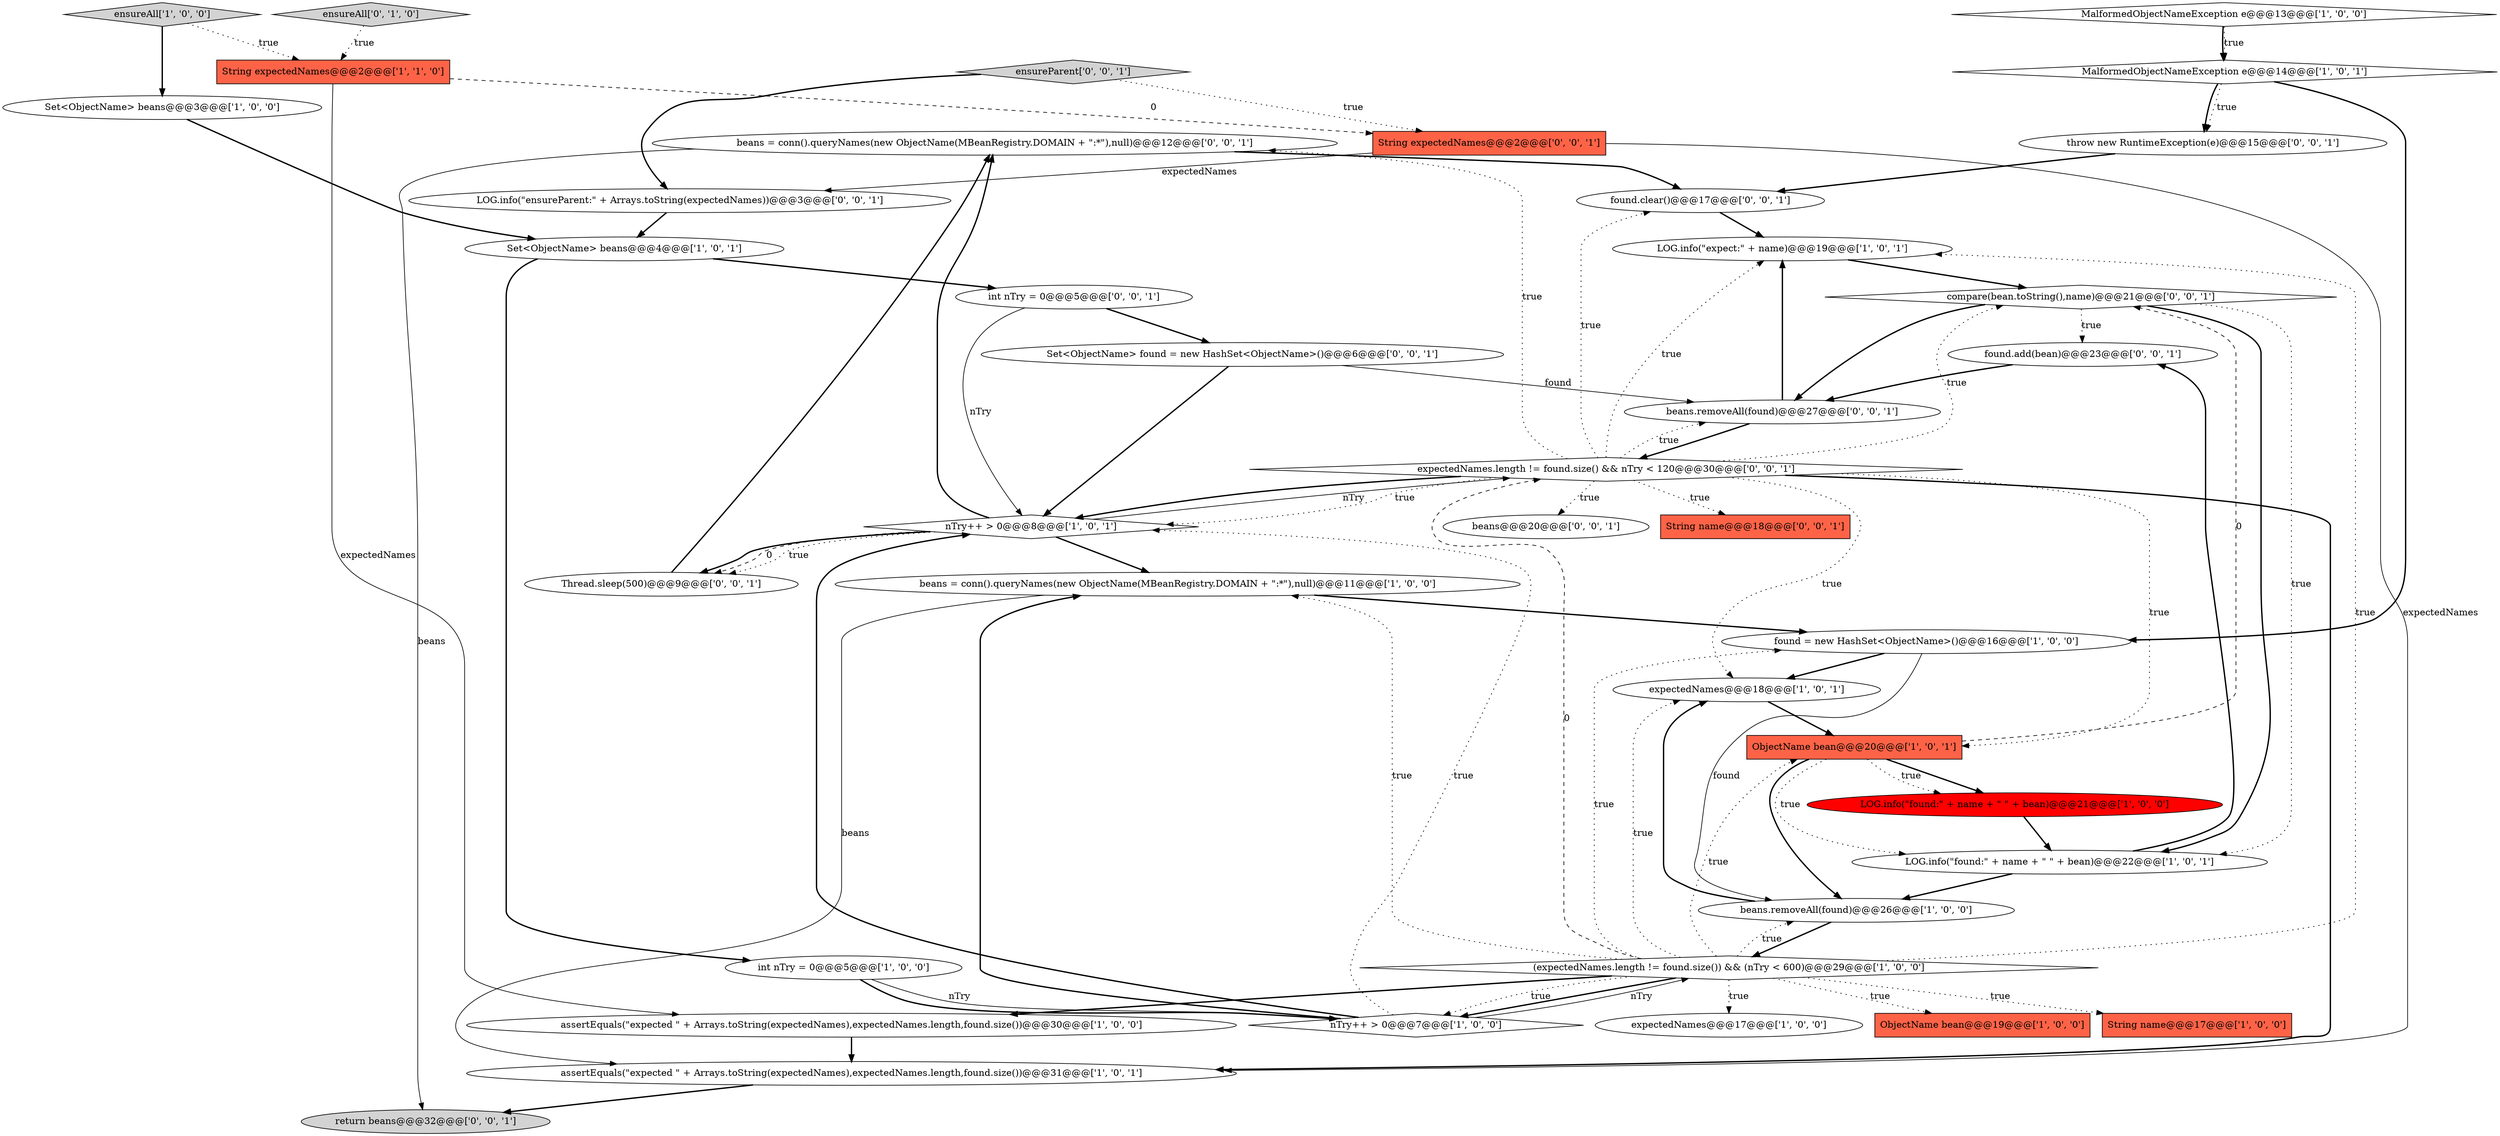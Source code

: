 digraph {
1 [style = filled, label = "assertEquals(\"expected \" + Arrays.toString(expectedNames),expectedNames.length,found.size())@@@31@@@['1', '0', '1']", fillcolor = white, shape = ellipse image = "AAA0AAABBB1BBB"];
24 [style = filled, label = "LOG.info(\"ensureParent:\" + Arrays.toString(expectedNames))@@@3@@@['0', '0', '1']", fillcolor = white, shape = ellipse image = "AAA0AAABBB3BBB"];
23 [style = filled, label = "ensureAll['0', '1', '0']", fillcolor = lightgray, shape = diamond image = "AAA0AAABBB2BBB"];
30 [style = filled, label = "beans@@@20@@@['0', '0', '1']", fillcolor = white, shape = ellipse image = "AAA0AAABBB3BBB"];
2 [style = filled, label = "Set<ObjectName> beans@@@4@@@['1', '0', '1']", fillcolor = white, shape = ellipse image = "AAA0AAABBB1BBB"];
33 [style = filled, label = "return beans@@@32@@@['0', '0', '1']", fillcolor = lightgray, shape = ellipse image = "AAA0AAABBB3BBB"];
37 [style = filled, label = "expectedNames.length != found.size() && nTry < 120@@@30@@@['0', '0', '1']", fillcolor = white, shape = diamond image = "AAA0AAABBB3BBB"];
39 [style = filled, label = "beans = conn().queryNames(new ObjectName(MBeanRegistry.DOMAIN + \":*\"),null)@@@12@@@['0', '0', '1']", fillcolor = white, shape = ellipse image = "AAA0AAABBB3BBB"];
13 [style = filled, label = "String name@@@17@@@['1', '0', '0']", fillcolor = tomato, shape = box image = "AAA0AAABBB1BBB"];
27 [style = filled, label = "found.add(bean)@@@23@@@['0', '0', '1']", fillcolor = white, shape = ellipse image = "AAA0AAABBB3BBB"];
29 [style = filled, label = "throw new RuntimeException(e)@@@15@@@['0', '0', '1']", fillcolor = white, shape = ellipse image = "AAA0AAABBB3BBB"];
32 [style = filled, label = "found.clear()@@@17@@@['0', '0', '1']", fillcolor = white, shape = ellipse image = "AAA0AAABBB3BBB"];
20 [style = filled, label = "ensureAll['1', '0', '0']", fillcolor = lightgray, shape = diamond image = "AAA0AAABBB1BBB"];
25 [style = filled, label = "beans.removeAll(found)@@@27@@@['0', '0', '1']", fillcolor = white, shape = ellipse image = "AAA0AAABBB3BBB"];
28 [style = filled, label = "ensureParent['0', '0', '1']", fillcolor = lightgray, shape = diamond image = "AAA0AAABBB3BBB"];
9 [style = filled, label = "ObjectName bean@@@20@@@['1', '0', '1']", fillcolor = tomato, shape = box image = "AAA0AAABBB1BBB"];
38 [style = filled, label = "compare(bean.toString(),name)@@@21@@@['0', '0', '1']", fillcolor = white, shape = diamond image = "AAA0AAABBB3BBB"];
14 [style = filled, label = "LOG.info(\"found:\" + name + \" \" + bean)@@@21@@@['1', '0', '0']", fillcolor = red, shape = ellipse image = "AAA1AAABBB1BBB"];
17 [style = filled, label = "MalformedObjectNameException e@@@14@@@['1', '0', '1']", fillcolor = white, shape = diamond image = "AAA0AAABBB1BBB"];
18 [style = filled, label = "Set<ObjectName> beans@@@3@@@['1', '0', '0']", fillcolor = white, shape = ellipse image = "AAA0AAABBB1BBB"];
22 [style = filled, label = "LOG.info(\"expect:\" + name)@@@19@@@['1', '0', '1']", fillcolor = white, shape = ellipse image = "AAA0AAABBB1BBB"];
26 [style = filled, label = "String expectedNames@@@2@@@['0', '0', '1']", fillcolor = tomato, shape = box image = "AAA0AAABBB3BBB"];
31 [style = filled, label = "Thread.sleep(500)@@@9@@@['0', '0', '1']", fillcolor = white, shape = ellipse image = "AAA0AAABBB3BBB"];
5 [style = filled, label = "assertEquals(\"expected \" + Arrays.toString(expectedNames),expectedNames.length,found.size())@@@30@@@['1', '0', '0']", fillcolor = white, shape = ellipse image = "AAA0AAABBB1BBB"];
16 [style = filled, label = "nTry++ > 0@@@7@@@['1', '0', '0']", fillcolor = white, shape = diamond image = "AAA0AAABBB1BBB"];
10 [style = filled, label = "beans = conn().queryNames(new ObjectName(MBeanRegistry.DOMAIN + \":*\"),null)@@@11@@@['1', '0', '0']", fillcolor = white, shape = ellipse image = "AAA0AAABBB1BBB"];
0 [style = filled, label = "expectedNames@@@17@@@['1', '0', '0']", fillcolor = white, shape = ellipse image = "AAA0AAABBB1BBB"];
19 [style = filled, label = "found = new HashSet<ObjectName>()@@@16@@@['1', '0', '0']", fillcolor = white, shape = ellipse image = "AAA0AAABBB1BBB"];
34 [style = filled, label = "int nTry = 0@@@5@@@['0', '0', '1']", fillcolor = white, shape = ellipse image = "AAA0AAABBB3BBB"];
6 [style = filled, label = "int nTry = 0@@@5@@@['1', '0', '0']", fillcolor = white, shape = ellipse image = "AAA0AAABBB1BBB"];
7 [style = filled, label = "LOG.info(\"found:\" + name + \" \" + bean)@@@22@@@['1', '0', '1']", fillcolor = white, shape = ellipse image = "AAA0AAABBB1BBB"];
36 [style = filled, label = "String name@@@18@@@['0', '0', '1']", fillcolor = tomato, shape = box image = "AAA0AAABBB3BBB"];
11 [style = filled, label = "ObjectName bean@@@19@@@['1', '0', '0']", fillcolor = tomato, shape = box image = "AAA0AAABBB1BBB"];
35 [style = filled, label = "Set<ObjectName> found = new HashSet<ObjectName>()@@@6@@@['0', '0', '1']", fillcolor = white, shape = ellipse image = "AAA0AAABBB3BBB"];
3 [style = filled, label = "(expectedNames.length != found.size()) && (nTry < 600)@@@29@@@['1', '0', '0']", fillcolor = white, shape = diamond image = "AAA0AAABBB1BBB"];
12 [style = filled, label = "expectedNames@@@18@@@['1', '0', '1']", fillcolor = white, shape = ellipse image = "AAA0AAABBB1BBB"];
4 [style = filled, label = "beans.removeAll(found)@@@26@@@['1', '0', '0']", fillcolor = white, shape = ellipse image = "AAA0AAABBB1BBB"];
8 [style = filled, label = "nTry++ > 0@@@8@@@['1', '0', '1']", fillcolor = white, shape = diamond image = "AAA0AAABBB1BBB"];
15 [style = filled, label = "MalformedObjectNameException e@@@13@@@['1', '0', '0']", fillcolor = white, shape = diamond image = "AAA0AAABBB1BBB"];
21 [style = filled, label = "String expectedNames@@@2@@@['1', '1', '0']", fillcolor = tomato, shape = box image = "AAA0AAABBB1BBB"];
34->8 [style = solid, label="nTry"];
8->10 [style = bold, label=""];
32->22 [style = bold, label=""];
25->22 [style = bold, label=""];
2->6 [style = bold, label=""];
10->19 [style = bold, label=""];
3->16 [style = bold, label=""];
12->9 [style = bold, label=""];
14->7 [style = bold, label=""];
37->38 [style = dotted, label="true"];
15->17 [style = bold, label=""];
3->5 [style = bold, label=""];
1->33 [style = bold, label=""];
38->7 [style = dotted, label="true"];
38->7 [style = bold, label=""];
35->8 [style = bold, label=""];
8->37 [style = solid, label="nTry"];
9->14 [style = bold, label=""];
3->0 [style = dotted, label="true"];
37->36 [style = dotted, label="true"];
10->1 [style = solid, label="beans"];
8->39 [style = bold, label=""];
27->25 [style = bold, label=""];
8->31 [style = dotted, label="true"];
4->3 [style = bold, label=""];
19->12 [style = bold, label=""];
37->1 [style = bold, label=""];
2->34 [style = bold, label=""];
23->21 [style = dotted, label="true"];
37->9 [style = dotted, label="true"];
15->17 [style = dotted, label="true"];
20->18 [style = bold, label=""];
5->1 [style = bold, label=""];
22->38 [style = bold, label=""];
37->8 [style = dotted, label="true"];
25->37 [style = bold, label=""];
29->32 [style = bold, label=""];
38->25 [style = bold, label=""];
28->24 [style = bold, label=""];
34->35 [style = bold, label=""];
39->33 [style = solid, label="beans"];
16->8 [style = dotted, label="true"];
16->8 [style = bold, label=""];
8->31 [style = bold, label=""];
38->27 [style = dotted, label="true"];
3->37 [style = dashed, label="0"];
3->10 [style = dotted, label="true"];
6->16 [style = solid, label="nTry"];
19->4 [style = solid, label="found"];
7->4 [style = bold, label=""];
3->9 [style = dotted, label="true"];
16->3 [style = solid, label="nTry"];
37->25 [style = dotted, label="true"];
37->32 [style = dotted, label="true"];
21->26 [style = dashed, label="0"];
39->32 [style = bold, label=""];
37->22 [style = dotted, label="true"];
4->12 [style = bold, label=""];
17->29 [style = dotted, label="true"];
31->39 [style = bold, label=""];
37->8 [style = bold, label=""];
9->7 [style = dotted, label="true"];
9->38 [style = dashed, label="0"];
3->13 [style = dotted, label="true"];
3->11 [style = dotted, label="true"];
21->5 [style = solid, label="expectedNames"];
35->25 [style = solid, label="found"];
24->2 [style = bold, label=""];
16->10 [style = bold, label=""];
9->4 [style = bold, label=""];
3->4 [style = dotted, label="true"];
37->12 [style = dotted, label="true"];
20->21 [style = dotted, label="true"];
18->2 [style = bold, label=""];
17->19 [style = bold, label=""];
9->14 [style = dotted, label="true"];
37->30 [style = dotted, label="true"];
3->19 [style = dotted, label="true"];
26->1 [style = solid, label="expectedNames"];
6->16 [style = bold, label=""];
3->12 [style = dotted, label="true"];
28->26 [style = dotted, label="true"];
37->39 [style = dotted, label="true"];
26->24 [style = solid, label="expectedNames"];
3->22 [style = dotted, label="true"];
7->27 [style = bold, label=""];
8->31 [style = dashed, label="0"];
17->29 [style = bold, label=""];
3->16 [style = dotted, label="true"];
}
